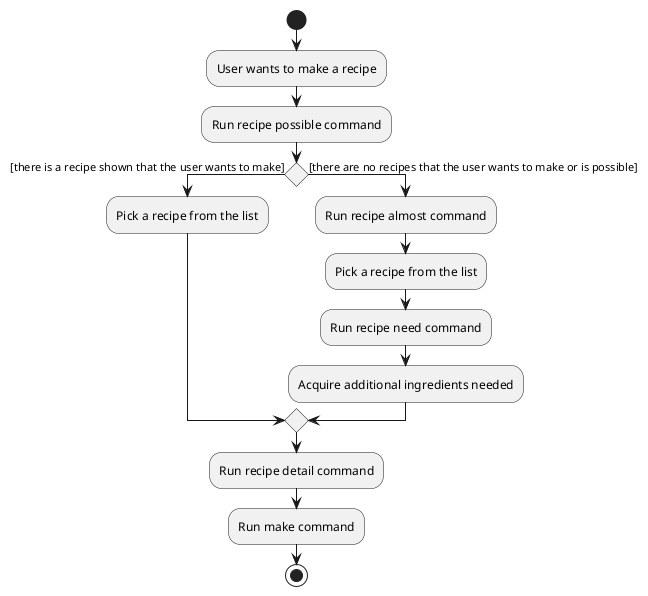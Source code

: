 @startuml
start
:User wants to make a recipe;
:Run recipe possible command;
if () then ([there is a recipe shown that the user wants to make])
    :Pick a recipe from the list;
else ([there are no recipes that the user wants to make or is possible])
    :Run recipe almost command;
    :Pick a recipe from the list;
    :Run recipe need command;
    :Acquire additional ingredients needed;
endif
:Run recipe detail command;
:Run make command;
stop
@enduml